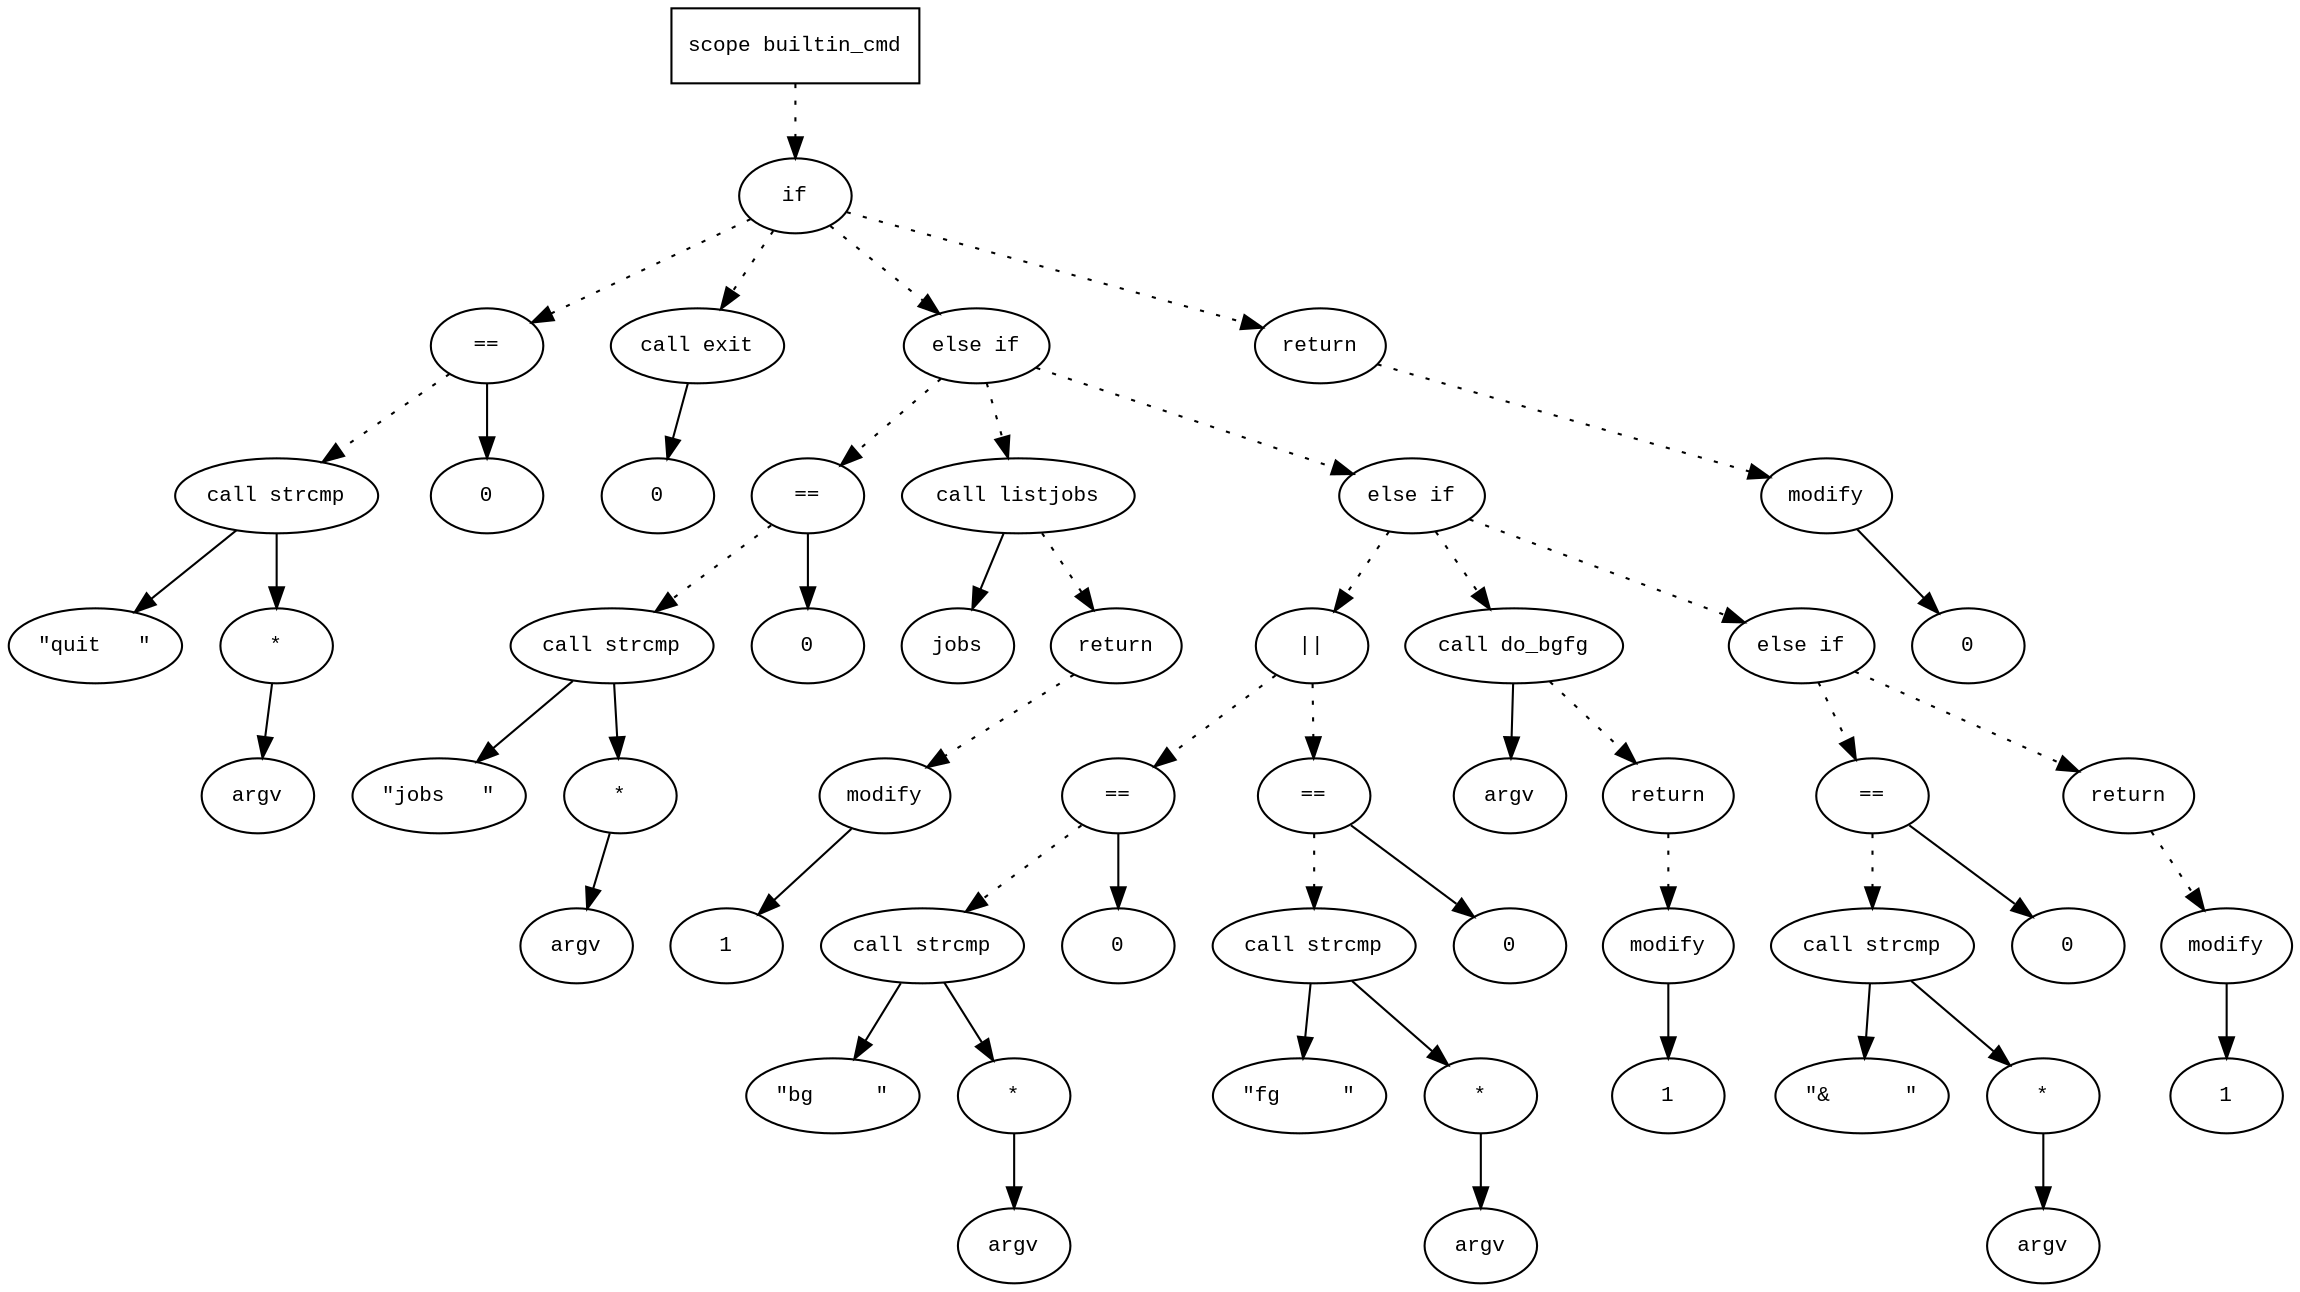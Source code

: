 digraph AST {
  graph [fontname="Times New Roman",fontsize=10];
  node  [fontname="Courier New",fontsize=10];
  edge  [fontname="Times New Roman",fontsize=10];

  node1 [label="scope builtin_cmd",shape=box];
  node2 [label="if",shape=ellipse];
  node1 -> node2 [style=dotted];
  node3 [label="==",shape=ellipse];
  node4 [label="call strcmp",shape=ellipse];
  node5 [label="\"quit   \"",shape=ellipse];
  node4 -> node5;
  node6 [label="*",shape=ellipse];
  node7 [label="argv",shape=ellipse];
  node6 -> node7;
  node4 -> node6;
  node3 -> node4 [style=dotted];
  node8 [label="0",shape=ellipse];
  node3 -> node8;
  node2 -> node3 [style=dotted];
  node9 [label="call exit",shape=ellipse];
  node10 [label="0",shape=ellipse];
  node9 -> node10;
  node2 -> node9 [style=dotted];
  node11 [label="else if",shape=ellipse];
  node2 -> node11 [style=dotted];
  node12 [label="==",shape=ellipse];
  node13 [label="call strcmp",shape=ellipse];
  node14 [label="\"jobs   \"",shape=ellipse];
  node13 -> node14;
  node15 [label="*",shape=ellipse];
  node16 [label="argv",shape=ellipse];
  node15 -> node16;
  node13 -> node15;
  node12 -> node13 [style=dotted];
  node17 [label="0",shape=ellipse];
  node12 -> node17;
  node11 -> node12 [style=dotted];
  node18 [label="call listjobs",shape=ellipse];
  node19 [label="jobs",shape=ellipse];
  node18 -> node19;
  node11 -> node18 [style=dotted];
  node20 [label="return",shape=ellipse];
  node21 [label="modify",shape=ellipse];
  node22 [label="1",shape=ellipse];
  node21 -> node22;
  node20 -> node21 [style=dotted];
  node18 -> node20 [style=dotted];
  node23 [label="else if",shape=ellipse];
  node11 -> node23 [style=dotted];
  node24 [label="||",shape=ellipse];
  node25 [label="==",shape=ellipse];
  node26 [label="call strcmp",shape=ellipse];
  node27 [label="\"bg     \"",shape=ellipse];
  node26 -> node27;
  node28 [label="*",shape=ellipse];
  node29 [label="argv",shape=ellipse];
  node28 -> node29;
  node26 -> node28;
  node25 -> node26 [style=dotted];
  node30 [label="0",shape=ellipse];
  node25 -> node30;
  node24 -> node25 [style=dotted];
  node31 [label="==",shape=ellipse];
  node32 [label="call strcmp",shape=ellipse];
  node33 [label="\"fg     \"",shape=ellipse];
  node32 -> node33;
  node34 [label="*",shape=ellipse];
  node35 [label="argv",shape=ellipse];
  node34 -> node35;
  node32 -> node34;
  node31 -> node32 [style=dotted];
  node36 [label="0",shape=ellipse];
  node31 -> node36;
  node24 -> node31 [style=dotted];
  node23 -> node24 [style=dotted];
  node37 [label="call do_bgfg",shape=ellipse];
  node38 [label="argv",shape=ellipse];
  node37 -> node38;
  node23 -> node37 [style=dotted];
  node39 [label="return",shape=ellipse];
  node40 [label="modify",shape=ellipse];
  node41 [label="1",shape=ellipse];
  node40 -> node41;
  node39 -> node40 [style=dotted];
  node37 -> node39 [style=dotted];
  node42 [label="else if",shape=ellipse];
  node23 -> node42 [style=dotted];
  node43 [label="==",shape=ellipse];
  node44 [label="call strcmp",shape=ellipse];
  node45 [label="\"&      \"",shape=ellipse];
  node44 -> node45;
  node46 [label="*",shape=ellipse];
  node47 [label="argv",shape=ellipse];
  node46 -> node47;
  node44 -> node46;
  node43 -> node44 [style=dotted];
  node48 [label="0",shape=ellipse];
  node43 -> node48;
  node42 -> node43 [style=dotted];
  node49 [label="return",shape=ellipse];
  node50 [label="modify",shape=ellipse];
  node51 [label="1",shape=ellipse];
  node50 -> node51;
  node49 -> node50 [style=dotted];
  node42 -> node49 [style=dotted];
  node52 [label="return",shape=ellipse];
  node53 [label="modify",shape=ellipse];
  node54 [label="0",shape=ellipse];
  node53 -> node54;
  node52 -> node53 [style=dotted];
  node2 -> node52 [style=dotted];
} 